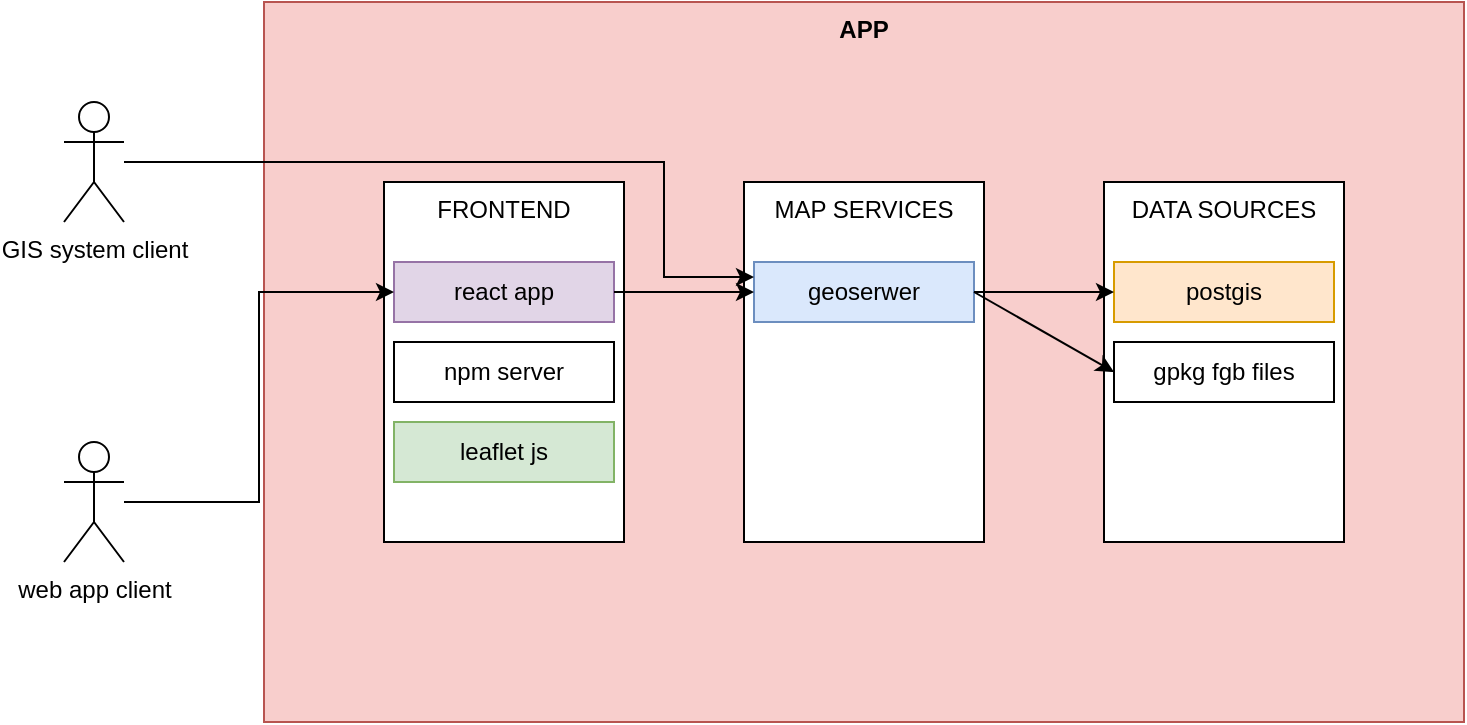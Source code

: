 <mxfile version="24.2.5" type="github">
  <diagram name="Strona-1" id="FxGXTTEncgowV30jL5ve">
    <mxGraphModel dx="1050" dy="530" grid="1" gridSize="10" guides="1" tooltips="1" connect="1" arrows="1" fold="1" page="1" pageScale="1" pageWidth="827" pageHeight="1169" math="0" shadow="0">
      <root>
        <mxCell id="0" />
        <mxCell id="1" parent="0" />
        <mxCell id="1XXJpL3UBPijCrwnZo7M-11" value="APP" style="rounded=0;whiteSpace=wrap;html=1;verticalAlign=top;fontStyle=1;labelBackgroundColor=none;fillColor=#f8cecc;strokeColor=#b85450;" vertex="1" parent="1">
          <mxGeometry x="290" y="160" width="600" height="360" as="geometry" />
        </mxCell>
        <mxCell id="1XXJpL3UBPijCrwnZo7M-1" value="FRONTEND" style="rounded=0;whiteSpace=wrap;html=1;verticalAlign=top;" vertex="1" parent="1">
          <mxGeometry x="350" y="250" width="120" height="180" as="geometry" />
        </mxCell>
        <mxCell id="1XXJpL3UBPijCrwnZo7M-2" value="MAP SERVICES" style="rounded=0;whiteSpace=wrap;html=1;verticalAlign=top;" vertex="1" parent="1">
          <mxGeometry x="530" y="250" width="120" height="180" as="geometry" />
        </mxCell>
        <mxCell id="1XXJpL3UBPijCrwnZo7M-3" value="DATA SOURCES&lt;div&gt;&lt;br&gt;&lt;/div&gt;" style="rounded=0;whiteSpace=wrap;html=1;verticalAlign=top;" vertex="1" parent="1">
          <mxGeometry x="710" y="250" width="120" height="180" as="geometry" />
        </mxCell>
        <mxCell id="1XXJpL3UBPijCrwnZo7M-4" value="react app" style="rounded=0;whiteSpace=wrap;html=1;fillColor=#e1d5e7;strokeColor=#9673a6;" vertex="1" parent="1">
          <mxGeometry x="355" y="290" width="110" height="30" as="geometry" />
        </mxCell>
        <mxCell id="1XXJpL3UBPijCrwnZo7M-5" value="npm server" style="rounded=0;whiteSpace=wrap;html=1;" vertex="1" parent="1">
          <mxGeometry x="355" y="330" width="110" height="30" as="geometry" />
        </mxCell>
        <mxCell id="1XXJpL3UBPijCrwnZo7M-6" value="leaflet js" style="rounded=0;whiteSpace=wrap;html=1;fillColor=#d5e8d4;strokeColor=#82b366;" vertex="1" parent="1">
          <mxGeometry x="355" y="370" width="110" height="30" as="geometry" />
        </mxCell>
        <mxCell id="1XXJpL3UBPijCrwnZo7M-7" value="geoserwer" style="rounded=0;whiteSpace=wrap;html=1;fillColor=#dae8fc;strokeColor=#6c8ebf;" vertex="1" parent="1">
          <mxGeometry x="535" y="290" width="110" height="30" as="geometry" />
        </mxCell>
        <mxCell id="1XXJpL3UBPijCrwnZo7M-8" value="postgis" style="rounded=0;whiteSpace=wrap;html=1;fillColor=#ffe6cc;strokeColor=#d79b00;" vertex="1" parent="1">
          <mxGeometry x="715" y="290" width="110" height="30" as="geometry" />
        </mxCell>
        <mxCell id="1XXJpL3UBPijCrwnZo7M-9" value="gpkg fgb files" style="rounded=0;whiteSpace=wrap;html=1;" vertex="1" parent="1">
          <mxGeometry x="715" y="330" width="110" height="30" as="geometry" />
        </mxCell>
        <mxCell id="1XXJpL3UBPijCrwnZo7M-10" style="edgeStyle=orthogonalEdgeStyle;rounded=0;orthogonalLoop=1;jettySize=auto;html=1;exitX=0.5;exitY=1;exitDx=0;exitDy=0;" edge="1" parent="1" source="1XXJpL3UBPijCrwnZo7M-1" target="1XXJpL3UBPijCrwnZo7M-1">
          <mxGeometry relative="1" as="geometry" />
        </mxCell>
        <mxCell id="1XXJpL3UBPijCrwnZo7M-13" value="" style="endArrow=classic;html=1;rounded=0;exitX=1;exitY=0.5;exitDx=0;exitDy=0;entryX=0;entryY=0.5;entryDx=0;entryDy=0;" edge="1" parent="1" source="1XXJpL3UBPijCrwnZo7M-4" target="1XXJpL3UBPijCrwnZo7M-7">
          <mxGeometry width="50" height="50" relative="1" as="geometry">
            <mxPoint x="670" y="330" as="sourcePoint" />
            <mxPoint x="720" y="280" as="targetPoint" />
          </mxGeometry>
        </mxCell>
        <mxCell id="1XXJpL3UBPijCrwnZo7M-14" value="" style="endArrow=classic;html=1;rounded=0;exitX=1;exitY=0.5;exitDx=0;exitDy=0;entryX=0;entryY=0.5;entryDx=0;entryDy=0;" edge="1" parent="1" source="1XXJpL3UBPijCrwnZo7M-7" target="1XXJpL3UBPijCrwnZo7M-8">
          <mxGeometry width="50" height="50" relative="1" as="geometry">
            <mxPoint x="670" y="330" as="sourcePoint" />
            <mxPoint x="720" y="280" as="targetPoint" />
          </mxGeometry>
        </mxCell>
        <mxCell id="1XXJpL3UBPijCrwnZo7M-15" value="" style="endArrow=classic;html=1;rounded=0;exitX=1;exitY=0.5;exitDx=0;exitDy=0;entryX=0;entryY=0.5;entryDx=0;entryDy=0;" edge="1" parent="1" source="1XXJpL3UBPijCrwnZo7M-7" target="1XXJpL3UBPijCrwnZo7M-9">
          <mxGeometry width="50" height="50" relative="1" as="geometry">
            <mxPoint x="670" y="330" as="sourcePoint" />
            <mxPoint x="720" y="280" as="targetPoint" />
          </mxGeometry>
        </mxCell>
        <mxCell id="1XXJpL3UBPijCrwnZo7M-18" style="edgeStyle=orthogonalEdgeStyle;rounded=0;orthogonalLoop=1;jettySize=auto;html=1;entryX=0;entryY=0.25;entryDx=0;entryDy=0;" edge="1" parent="1" source="1XXJpL3UBPijCrwnZo7M-16" target="1XXJpL3UBPijCrwnZo7M-7">
          <mxGeometry relative="1" as="geometry">
            <Array as="points">
              <mxPoint x="490" y="240" />
              <mxPoint x="490" y="298" />
            </Array>
          </mxGeometry>
        </mxCell>
        <mxCell id="1XXJpL3UBPijCrwnZo7M-16" value="GIS system client&lt;div&gt;&lt;br&gt;&lt;/div&gt;" style="shape=umlActor;verticalLabelPosition=bottom;verticalAlign=top;html=1;outlineConnect=0;" vertex="1" parent="1">
          <mxGeometry x="190" y="210" width="30" height="60" as="geometry" />
        </mxCell>
        <mxCell id="1XXJpL3UBPijCrwnZo7M-19" style="edgeStyle=orthogonalEdgeStyle;rounded=0;orthogonalLoop=1;jettySize=auto;html=1;entryX=0;entryY=0.5;entryDx=0;entryDy=0;" edge="1" parent="1" source="1XXJpL3UBPijCrwnZo7M-17" target="1XXJpL3UBPijCrwnZo7M-4">
          <mxGeometry relative="1" as="geometry" />
        </mxCell>
        <mxCell id="1XXJpL3UBPijCrwnZo7M-17" value="&lt;div&gt;web app client&lt;/div&gt;&lt;div&gt;&lt;br&gt;&lt;/div&gt;" style="shape=umlActor;verticalLabelPosition=bottom;verticalAlign=top;html=1;outlineConnect=0;" vertex="1" parent="1">
          <mxGeometry x="190" y="380" width="30" height="60" as="geometry" />
        </mxCell>
      </root>
    </mxGraphModel>
  </diagram>
</mxfile>
